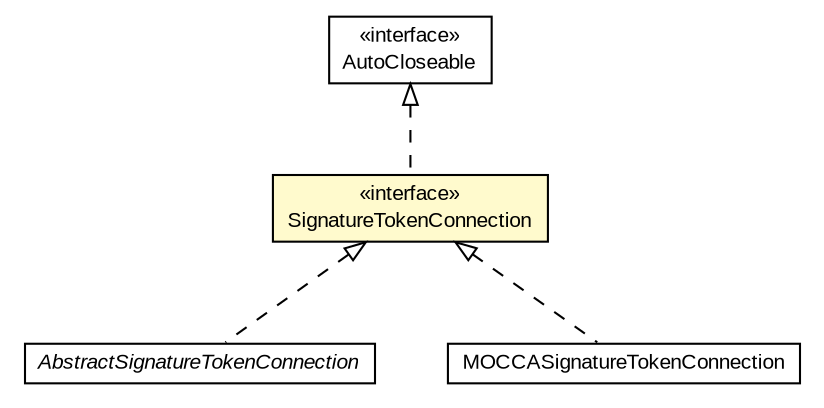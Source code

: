 #!/usr/local/bin/dot
#
# Class diagram 
# Generated by UMLGraph version R5_6-24-gf6e263 (http://www.umlgraph.org/)
#

digraph G {
	edge [fontname="arial",fontsize=10,labelfontname="arial",labelfontsize=10];
	node [fontname="arial",fontsize=10,shape=plaintext];
	nodesep=0.25;
	ranksep=0.5;
	// eu.europa.esig.dss.token.AbstractSignatureTokenConnection
	c649447 [label=<<table title="eu.europa.esig.dss.token.AbstractSignatureTokenConnection" border="0" cellborder="1" cellspacing="0" cellpadding="2" port="p" href="./AbstractSignatureTokenConnection.html">
		<tr><td><table border="0" cellspacing="0" cellpadding="1">
<tr><td align="center" balign="center"><font face="arial italic"> AbstractSignatureTokenConnection </font></td></tr>
		</table></td></tr>
		</table>>, URL="./AbstractSignatureTokenConnection.html", fontname="arial", fontcolor="black", fontsize=10.0];
	// eu.europa.esig.dss.token.SignatureTokenConnection
	c649449 [label=<<table title="eu.europa.esig.dss.token.SignatureTokenConnection" border="0" cellborder="1" cellspacing="0" cellpadding="2" port="p" bgcolor="lemonChiffon" href="./SignatureTokenConnection.html">
		<tr><td><table border="0" cellspacing="0" cellpadding="1">
<tr><td align="center" balign="center"> &#171;interface&#187; </td></tr>
<tr><td align="center" balign="center"> SignatureTokenConnection </td></tr>
		</table></td></tr>
		</table>>, URL="./SignatureTokenConnection.html", fontname="arial", fontcolor="black", fontsize=10.0];
	// eu.europa.esig.dss.token.mocca.MOCCASignatureTokenConnection
	c649936 [label=<<table title="eu.europa.esig.dss.token.mocca.MOCCASignatureTokenConnection" border="0" cellborder="1" cellspacing="0" cellpadding="2" port="p" href="./mocca/MOCCASignatureTokenConnection.html">
		<tr><td><table border="0" cellspacing="0" cellpadding="1">
<tr><td align="center" balign="center"> MOCCASignatureTokenConnection </td></tr>
		</table></td></tr>
		</table>>, URL="./mocca/MOCCASignatureTokenConnection.html", fontname="arial", fontcolor="black", fontsize=10.0];
	//eu.europa.esig.dss.token.AbstractSignatureTokenConnection implements eu.europa.esig.dss.token.SignatureTokenConnection
	c649449:p -> c649447:p [dir=back,arrowtail=empty,style=dashed];
	//eu.europa.esig.dss.token.SignatureTokenConnection implements java.lang.AutoCloseable
	c650236:p -> c649449:p [dir=back,arrowtail=empty,style=dashed];
	//eu.europa.esig.dss.token.mocca.MOCCASignatureTokenConnection implements eu.europa.esig.dss.token.SignatureTokenConnection
	c649449:p -> c649936:p [dir=back,arrowtail=empty,style=dashed];
	// java.lang.AutoCloseable
	c650236 [label=<<table title="java.lang.AutoCloseable" border="0" cellborder="1" cellspacing="0" cellpadding="2" port="p" href="http://java.sun.com/j2se/1.4.2/docs/api/java/lang/AutoCloseable.html">
		<tr><td><table border="0" cellspacing="0" cellpadding="1">
<tr><td align="center" balign="center"> &#171;interface&#187; </td></tr>
<tr><td align="center" balign="center"> AutoCloseable </td></tr>
		</table></td></tr>
		</table>>, URL="http://java.sun.com/j2se/1.4.2/docs/api/java/lang/AutoCloseable.html", fontname="arial", fontcolor="black", fontsize=10.0];
}

